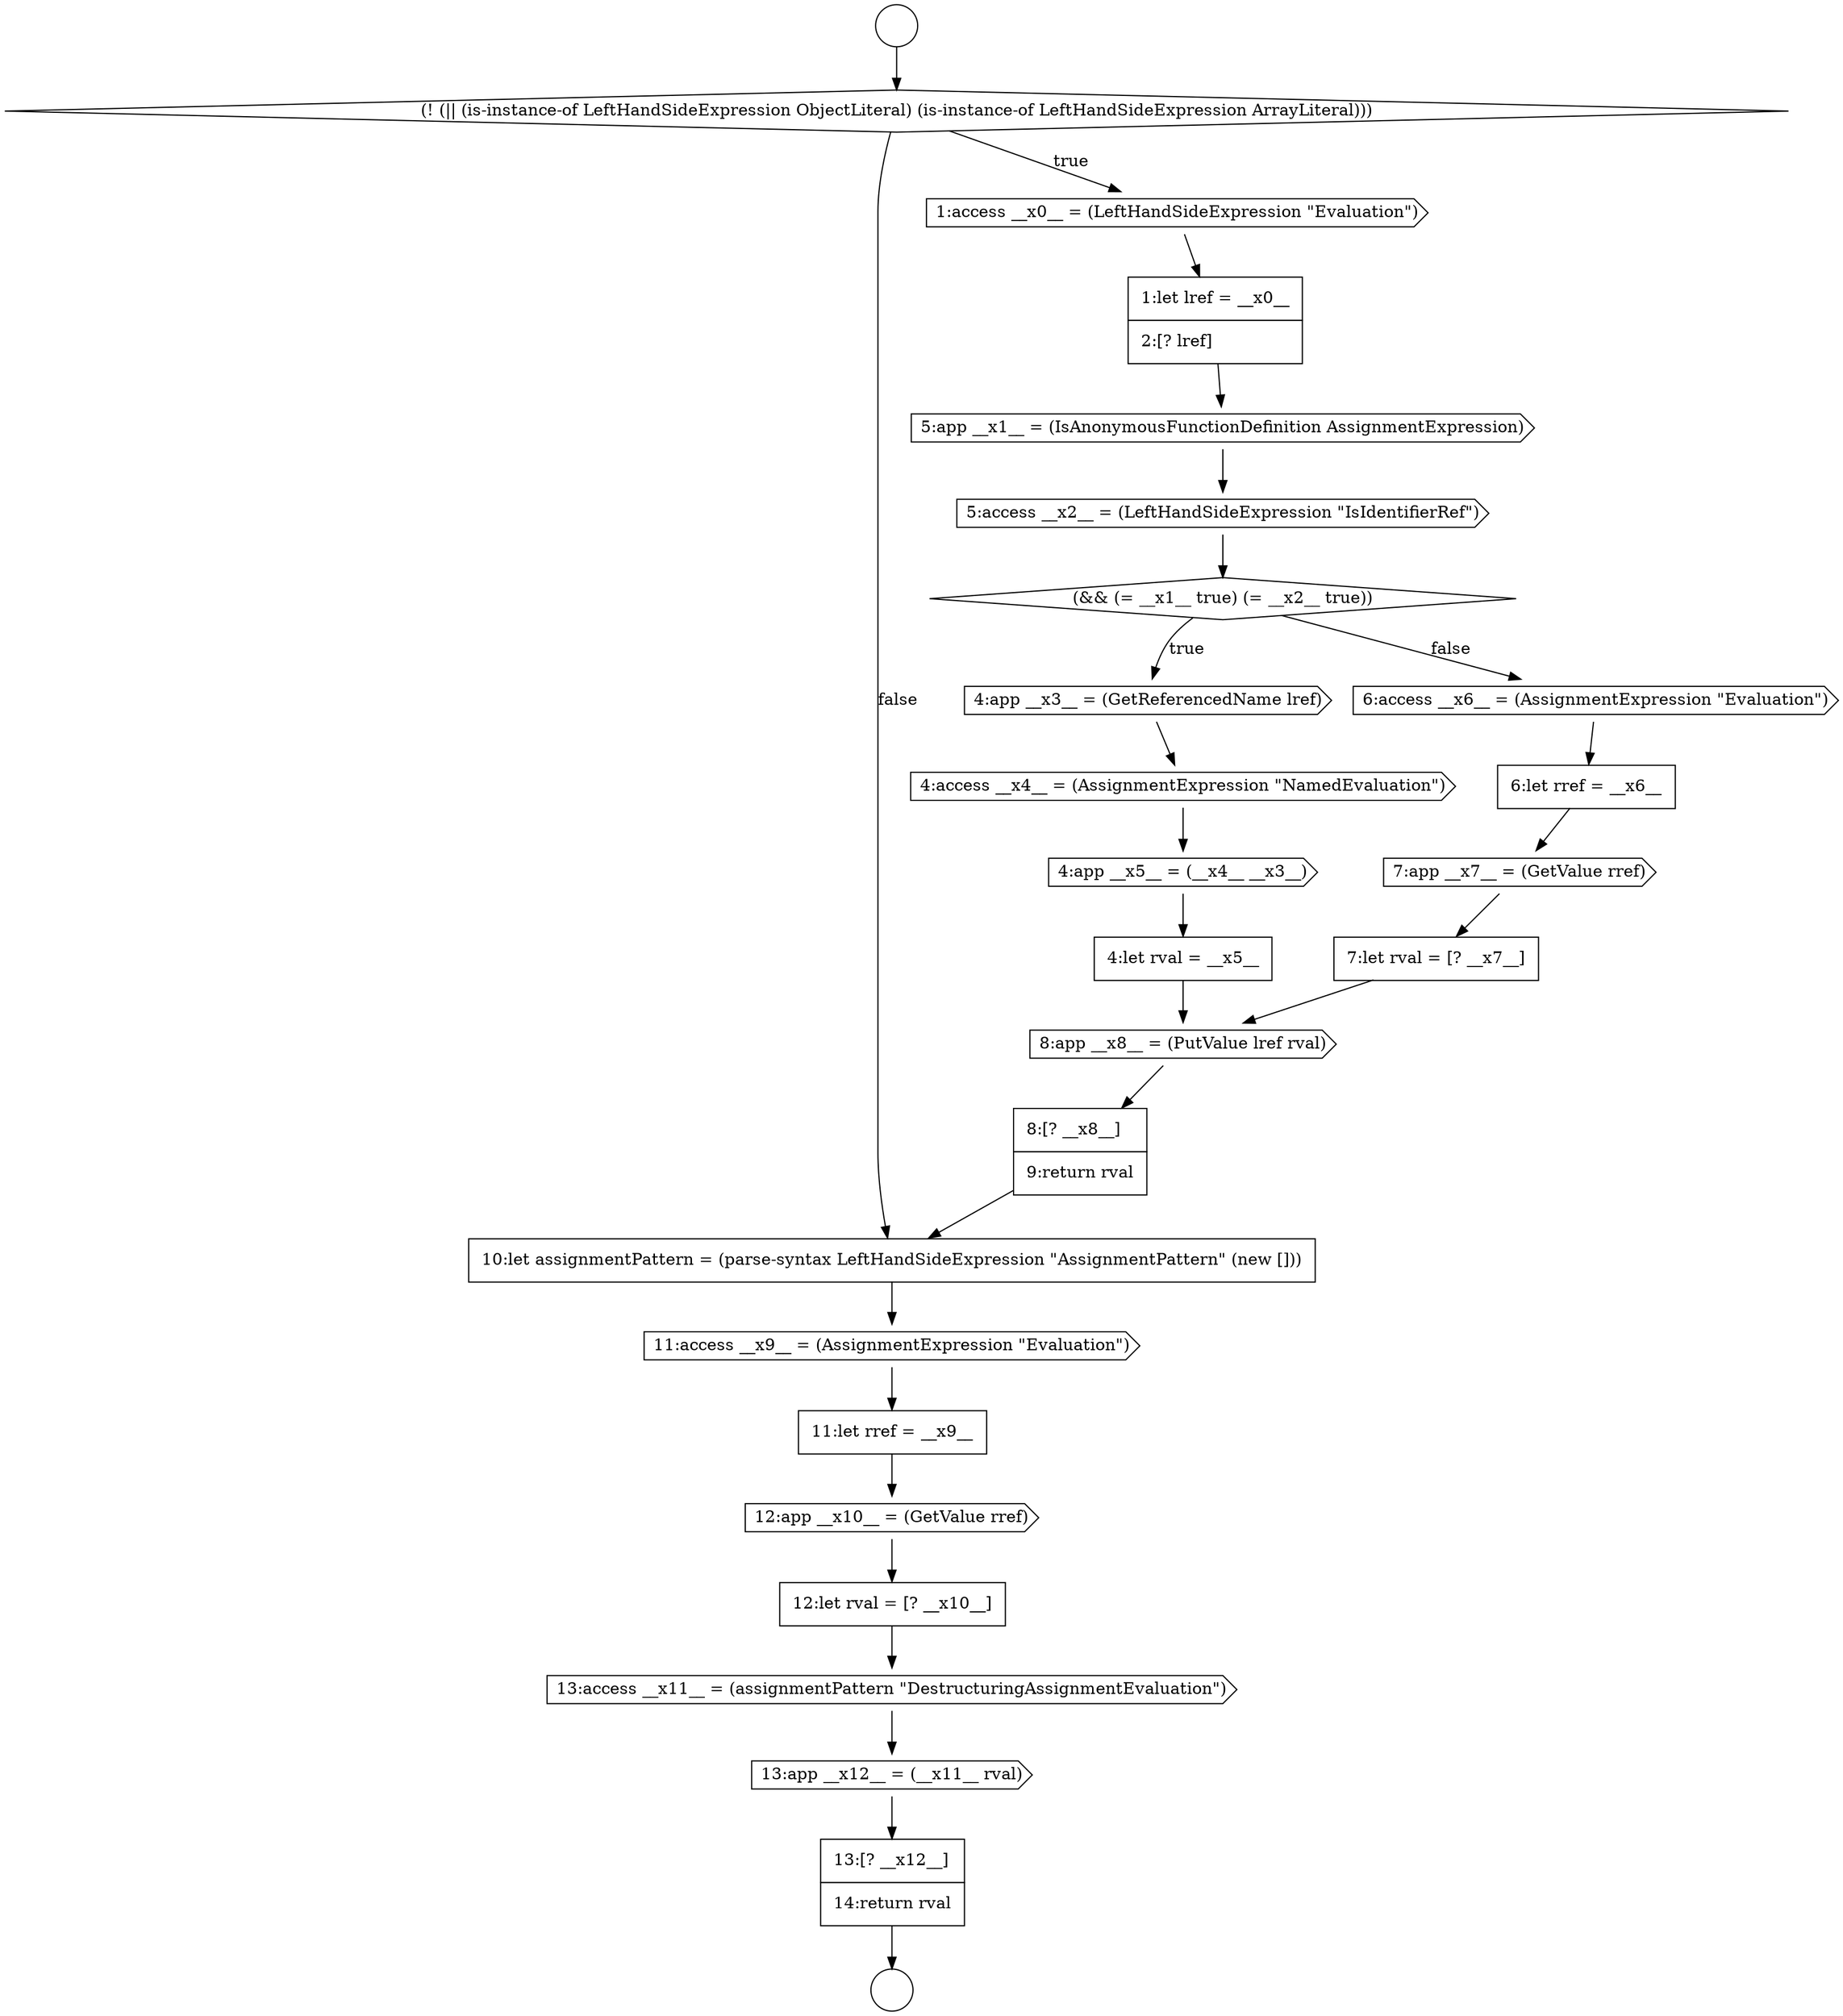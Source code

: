 digraph {
  node5778 [shape=cds, label=<<font color="black">12:app __x10__ = (GetValue rref)</font>> color="black" fillcolor="white" style=filled]
  node5782 [shape=none, margin=0, label=<<font color="black">
    <table border="0" cellborder="1" cellspacing="0" cellpadding="10">
      <tr><td align="left">13:[? __x12__]</td></tr>
      <tr><td align="left">14:return rval</td></tr>
    </table>
  </font>> color="black" fillcolor="white" style=filled]
  node5770 [shape=none, margin=0, label=<<font color="black">
    <table border="0" cellborder="1" cellspacing="0" cellpadding="10">
      <tr><td align="left">6:let rref = __x6__</td></tr>
    </table>
  </font>> color="black" fillcolor="white" style=filled]
  node5761 [shape=none, margin=0, label=<<font color="black">
    <table border="0" cellborder="1" cellspacing="0" cellpadding="10">
      <tr><td align="left">1:let lref = __x0__</td></tr>
      <tr><td align="left">2:[? lref]</td></tr>
    </table>
  </font>> color="black" fillcolor="white" style=filled]
  node5780 [shape=cds, label=<<font color="black">13:access __x11__ = (assignmentPattern &quot;DestructuringAssignmentEvaluation&quot;)</font>> color="black" fillcolor="white" style=filled]
  node5775 [shape=none, margin=0, label=<<font color="black">
    <table border="0" cellborder="1" cellspacing="0" cellpadding="10">
      <tr><td align="left">10:let assignmentPattern = (parse-syntax LeftHandSideExpression &quot;AssignmentPattern&quot; (new []))</td></tr>
    </table>
  </font>> color="black" fillcolor="white" style=filled]
  node5767 [shape=cds, label=<<font color="black">4:app __x5__ = (__x4__ __x3__)</font>> color="black" fillcolor="white" style=filled]
  node5781 [shape=cds, label=<<font color="black">13:app __x12__ = (__x11__ rval)</font>> color="black" fillcolor="white" style=filled]
  node5765 [shape=cds, label=<<font color="black">4:app __x3__ = (GetReferencedName lref)</font>> color="black" fillcolor="white" style=filled]
  node5759 [shape=diamond, label=<<font color="black">(! (|| (is-instance-of LeftHandSideExpression ObjectLiteral) (is-instance-of LeftHandSideExpression ArrayLiteral)))</font>> color="black" fillcolor="white" style=filled]
  node5773 [shape=cds, label=<<font color="black">8:app __x8__ = (PutValue lref rval)</font>> color="black" fillcolor="white" style=filled]
  node5772 [shape=none, margin=0, label=<<font color="black">
    <table border="0" cellborder="1" cellspacing="0" cellpadding="10">
      <tr><td align="left">7:let rval = [? __x7__]</td></tr>
    </table>
  </font>> color="black" fillcolor="white" style=filled]
  node5769 [shape=cds, label=<<font color="black">6:access __x6__ = (AssignmentExpression &quot;Evaluation&quot;)</font>> color="black" fillcolor="white" style=filled]
  node5779 [shape=none, margin=0, label=<<font color="black">
    <table border="0" cellborder="1" cellspacing="0" cellpadding="10">
      <tr><td align="left">12:let rval = [? __x10__]</td></tr>
    </table>
  </font>> color="black" fillcolor="white" style=filled]
  node5766 [shape=cds, label=<<font color="black">4:access __x4__ = (AssignmentExpression &quot;NamedEvaluation&quot;)</font>> color="black" fillcolor="white" style=filled]
  node5776 [shape=cds, label=<<font color="black">11:access __x9__ = (AssignmentExpression &quot;Evaluation&quot;)</font>> color="black" fillcolor="white" style=filled]
  node5762 [shape=cds, label=<<font color="black">5:app __x1__ = (IsAnonymousFunctionDefinition AssignmentExpression)</font>> color="black" fillcolor="white" style=filled]
  node5758 [shape=circle label=" " color="black" fillcolor="white" style=filled]
  node5757 [shape=circle label=" " color="black" fillcolor="white" style=filled]
  node5763 [shape=cds, label=<<font color="black">5:access __x2__ = (LeftHandSideExpression &quot;IsIdentifierRef&quot;)</font>> color="black" fillcolor="white" style=filled]
  node5771 [shape=cds, label=<<font color="black">7:app __x7__ = (GetValue rref)</font>> color="black" fillcolor="white" style=filled]
  node5777 [shape=none, margin=0, label=<<font color="black">
    <table border="0" cellborder="1" cellspacing="0" cellpadding="10">
      <tr><td align="left">11:let rref = __x9__</td></tr>
    </table>
  </font>> color="black" fillcolor="white" style=filled]
  node5764 [shape=diamond, label=<<font color="black">(&amp;&amp; (= __x1__ true) (= __x2__ true))</font>> color="black" fillcolor="white" style=filled]
  node5760 [shape=cds, label=<<font color="black">1:access __x0__ = (LeftHandSideExpression &quot;Evaluation&quot;)</font>> color="black" fillcolor="white" style=filled]
  node5768 [shape=none, margin=0, label=<<font color="black">
    <table border="0" cellborder="1" cellspacing="0" cellpadding="10">
      <tr><td align="left">4:let rval = __x5__</td></tr>
    </table>
  </font>> color="black" fillcolor="white" style=filled]
  node5774 [shape=none, margin=0, label=<<font color="black">
    <table border="0" cellborder="1" cellspacing="0" cellpadding="10">
      <tr><td align="left">8:[? __x8__]</td></tr>
      <tr><td align="left">9:return rval</td></tr>
    </table>
  </font>> color="black" fillcolor="white" style=filled]
  node5782 -> node5758 [ color="black"]
  node5763 -> node5764 [ color="black"]
  node5762 -> node5763 [ color="black"]
  node5760 -> node5761 [ color="black"]
  node5766 -> node5767 [ color="black"]
  node5778 -> node5779 [ color="black"]
  node5761 -> node5762 [ color="black"]
  node5757 -> node5759 [ color="black"]
  node5769 -> node5770 [ color="black"]
  node5770 -> node5771 [ color="black"]
  node5776 -> node5777 [ color="black"]
  node5781 -> node5782 [ color="black"]
  node5772 -> node5773 [ color="black"]
  node5765 -> node5766 [ color="black"]
  node5780 -> node5781 [ color="black"]
  node5768 -> node5773 [ color="black"]
  node5775 -> node5776 [ color="black"]
  node5764 -> node5765 [label=<<font color="black">true</font>> color="black"]
  node5764 -> node5769 [label=<<font color="black">false</font>> color="black"]
  node5774 -> node5775 [ color="black"]
  node5759 -> node5760 [label=<<font color="black">true</font>> color="black"]
  node5759 -> node5775 [label=<<font color="black">false</font>> color="black"]
  node5767 -> node5768 [ color="black"]
  node5777 -> node5778 [ color="black"]
  node5773 -> node5774 [ color="black"]
  node5779 -> node5780 [ color="black"]
  node5771 -> node5772 [ color="black"]
}
